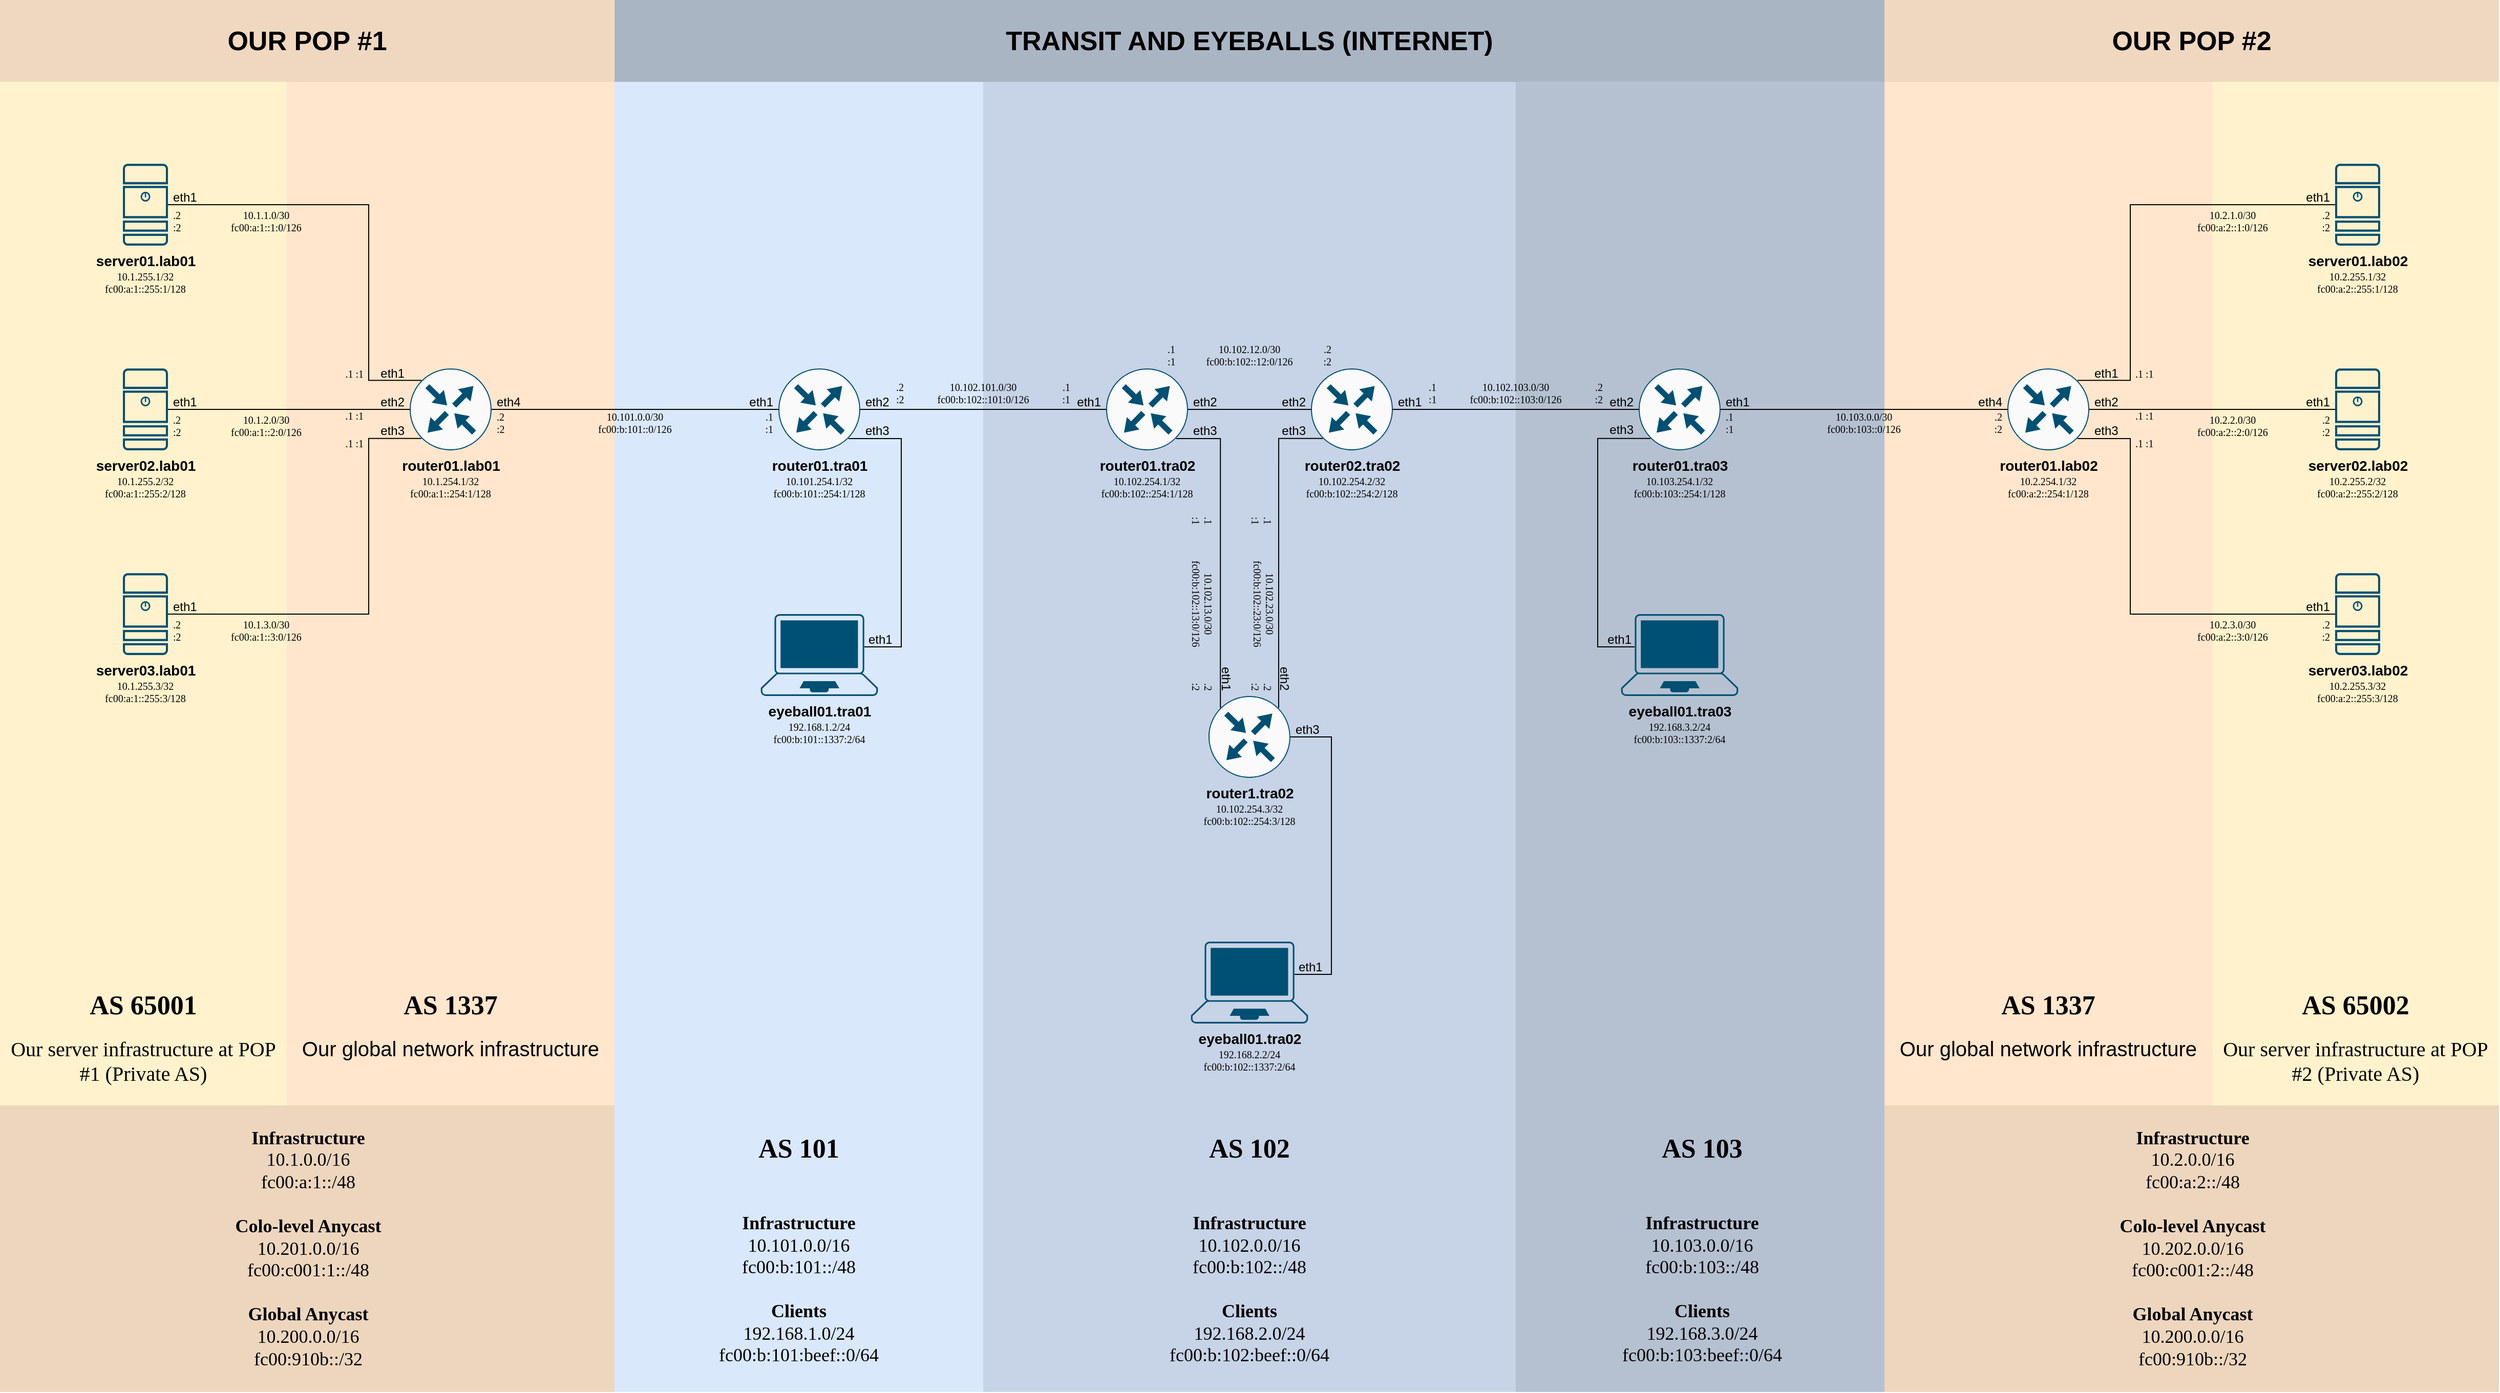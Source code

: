 <mxfile version="25.0.3">
  <diagram name="Page-1" id="hnBLyXOFqfx6lhBzSeLp">
    <mxGraphModel dx="1872" dy="1011" grid="1" gridSize="10" guides="1" tooltips="1" connect="1" arrows="1" fold="1" page="1" pageScale="1" pageWidth="2520" pageHeight="1440" math="0" shadow="0">
      <root>
        <mxCell id="0" />
        <mxCell id="1" parent="0" />
        <mxCell id="niYCIoyhiS-1OoNlzdVk-216" value="" style="rounded=0;whiteSpace=wrap;html=1;labelBackgroundColor=none;fillColor=#EDD6BE;strokeColor=none;" parent="1" vertex="1">
          <mxGeometry x="40" y="1120" width="600" height="280" as="geometry" />
        </mxCell>
        <mxCell id="niYCIoyhiS-1OoNlzdVk-204" value="" style="rounded=0;whiteSpace=wrap;html=1;labelBackgroundColor=none;fillColor=#C7D3E6;strokeColor=none;" parent="1" vertex="1">
          <mxGeometry x="1000" y="120" width="520" height="1280" as="geometry" />
        </mxCell>
        <mxCell id="niYCIoyhiS-1OoNlzdVk-203" value="" style="rounded=0;whiteSpace=wrap;html=1;labelBackgroundColor=none;fillColor=#B5C1D1;strokeColor=none;fillStyle=solid;" parent="1" vertex="1">
          <mxGeometry x="1520" y="120" width="360" height="1280" as="geometry" />
        </mxCell>
        <mxCell id="niYCIoyhiS-1OoNlzdVk-202" value="" style="rounded=0;whiteSpace=wrap;html=1;labelBackgroundColor=none;fillColor=#dae8fc;strokeColor=none;fillStyle=solid;" parent="1" vertex="1">
          <mxGeometry x="640" y="120" width="360" height="1280" as="geometry" />
        </mxCell>
        <mxCell id="niYCIoyhiS-1OoNlzdVk-201" value="" style="rounded=0;whiteSpace=wrap;html=1;labelBackgroundColor=none;fillColor=#ffe6cc;strokeColor=none;" parent="1" vertex="1">
          <mxGeometry x="320" y="120" width="320" height="1000" as="geometry" />
        </mxCell>
        <mxCell id="niYCIoyhiS-1OoNlzdVk-199" value="" style="rounded=0;whiteSpace=wrap;html=1;labelBackgroundColor=none;fillColor=#ffe6cc;strokeColor=none;" parent="1" vertex="1">
          <mxGeometry x="1880" y="120" width="320" height="1000" as="geometry" />
        </mxCell>
        <mxCell id="niYCIoyhiS-1OoNlzdVk-198" value="" style="rounded=0;whiteSpace=wrap;html=1;labelBackgroundColor=none;fillColor=#fff2cc;strokeColor=none;" parent="1" vertex="1">
          <mxGeometry x="2200" y="120" width="280" height="1000" as="geometry" />
        </mxCell>
        <mxCell id="niYCIoyhiS-1OoNlzdVk-19" value="&lt;div&gt;router01.tra02&lt;/div&gt;" style="sketch=0;points=[[0.5,0,0],[1,0.5,0],[0.5,1,0],[0,0.5,0],[0.145,0.145,0],[0.856,0.145,0],[0.855,0.856,0],[0.145,0.855,0]];verticalLabelPosition=bottom;html=1;verticalAlign=top;aspect=fixed;align=center;pointerEvents=1;shape=mxgraph.cisco19.rect;prIcon=router;fillColor=#FAFAFA;strokeColor=#005073;fontSize=14;fontStyle=1" parent="1" vertex="1">
          <mxGeometry x="1120" y="400" width="80" height="80" as="geometry" />
        </mxCell>
        <mxCell id="niYCIoyhiS-1OoNlzdVk-20" value="&lt;div&gt;router02.tra02&lt;/div&gt;" style="sketch=0;points=[[0.5,0,0],[1,0.5,0],[0.5,1,0],[0,0.5,0],[0.145,0.145,0],[0.856,0.145,0],[0.855,0.856,0],[0.145,0.855,0]];verticalLabelPosition=bottom;html=1;verticalAlign=top;aspect=fixed;align=center;pointerEvents=1;shape=mxgraph.cisco19.rect;prIcon=router;fillColor=#FAFAFA;strokeColor=#005073;fontSize=14;fontStyle=1" parent="1" vertex="1">
          <mxGeometry x="1320" y="400" width="80" height="80" as="geometry" />
        </mxCell>
        <mxCell id="niYCIoyhiS-1OoNlzdVk-21" value="&lt;div&gt;router1.tra02&lt;/div&gt;" style="sketch=0;points=[[0.5,0,0],[1,0.5,0],[0.5,1,0],[0,0.5,0],[0.145,0.145,0],[0.856,0.145,0],[0.855,0.856,0],[0.145,0.855,0]];verticalLabelPosition=bottom;html=1;verticalAlign=top;aspect=fixed;align=center;pointerEvents=1;shape=mxgraph.cisco19.rect;prIcon=router;fillColor=#FAFAFA;strokeColor=#005073;fontSize=14;fontStyle=1" parent="1" vertex="1">
          <mxGeometry x="1220" y="720" width="80" height="80" as="geometry" />
        </mxCell>
        <mxCell id="niYCIoyhiS-1OoNlzdVk-22" value="&lt;div&gt;router01.tra03&lt;/div&gt;" style="sketch=0;points=[[0.5,0,0],[1,0.5,0],[0.5,1,0],[0,0.5,0],[0.145,0.145,0],[0.856,0.145,0],[0.855,0.856,0],[0.145,0.855,0]];verticalLabelPosition=bottom;html=1;verticalAlign=top;aspect=fixed;align=center;pointerEvents=1;shape=mxgraph.cisco19.rect;prIcon=router;fillColor=#FAFAFA;strokeColor=#005073;fontSize=14;fontStyle=1" parent="1" vertex="1">
          <mxGeometry x="1640" y="400" width="80" height="80" as="geometry" />
        </mxCell>
        <mxCell id="niYCIoyhiS-1OoNlzdVk-23" value="&lt;div&gt;router01.lab02&lt;/div&gt;&lt;div&gt;&lt;br&gt;&lt;/div&gt;" style="sketch=0;points=[[0.5,0,0],[1,0.5,0],[0.5,1,0],[0,0.5,0],[0.145,0.145,0],[0.856,0.145,0],[0.855,0.856,0],[0.145,0.855,0]];verticalLabelPosition=bottom;html=1;verticalAlign=top;aspect=fixed;align=center;pointerEvents=1;shape=mxgraph.cisco19.rect;prIcon=router;fillColor=#FAFAFA;strokeColor=#005073;fontSize=14;fontStyle=1" parent="1" vertex="1">
          <mxGeometry x="2000" y="400" width="80" height="80" as="geometry" />
        </mxCell>
        <mxCell id="niYCIoyhiS-1OoNlzdVk-31" style="edgeStyle=orthogonalEdgeStyle;rounded=0;orthogonalLoop=1;jettySize=auto;html=1;exitX=0;exitY=0.5;exitDx=0;exitDy=0;exitPerimeter=0;endArrow=none;endFill=0;fontSize=14;fontStyle=1" parent="1" source="niYCIoyhiS-1OoNlzdVk-24" target="niYCIoyhiS-1OoNlzdVk-23" edge="1">
          <mxGeometry relative="1" as="geometry" />
        </mxCell>
        <mxCell id="niYCIoyhiS-1OoNlzdVk-24" value="server02.lab02" style="sketch=0;points=[[0.015,0.015,0],[0.985,0.015,0],[0.985,0.985,0],[0.015,0.985,0],[0.25,0,0],[0.5,0,0],[0.75,0,0],[1,0.25,0],[1,0.5,0],[1,0.75,0],[0.75,1,0],[0.5,1,0],[0.25,1,0],[0,0.75,0],[0,0.5,0],[0,0.25,0]];verticalLabelPosition=bottom;html=1;verticalAlign=top;aspect=fixed;align=center;pointerEvents=1;shape=mxgraph.cisco19.server;fillColor=#005073;strokeColor=none;fontSize=14;fontStyle=1" parent="1" vertex="1">
          <mxGeometry x="2320" y="400" width="44" height="80" as="geometry" />
        </mxCell>
        <mxCell id="niYCIoyhiS-1OoNlzdVk-25" value="server01.lab02" style="sketch=0;points=[[0.015,0.015,0],[0.985,0.015,0],[0.985,0.985,0],[0.015,0.985,0],[0.25,0,0],[0.5,0,0],[0.75,0,0],[1,0.25,0],[1,0.5,0],[1,0.75,0],[0.75,1,0],[0.5,1,0],[0.25,1,0],[0,0.75,0],[0,0.5,0],[0,0.25,0]];verticalLabelPosition=bottom;html=1;verticalAlign=top;aspect=fixed;align=center;pointerEvents=1;shape=mxgraph.cisco19.server;fillColor=#005073;strokeColor=none;fontSize=14;fontStyle=1" parent="1" vertex="1">
          <mxGeometry x="2320" y="200" width="44" height="80" as="geometry" />
        </mxCell>
        <mxCell id="niYCIoyhiS-1OoNlzdVk-26" value="server03.lab02" style="sketch=0;points=[[0.015,0.015,0],[0.985,0.015,0],[0.985,0.985,0],[0.015,0.985,0],[0.25,0,0],[0.5,0,0],[0.75,0,0],[1,0.25,0],[1,0.5,0],[1,0.75,0],[0.75,1,0],[0.5,1,0],[0.25,1,0],[0,0.75,0],[0,0.5,0],[0,0.25,0]];verticalLabelPosition=bottom;html=1;verticalAlign=top;aspect=fixed;align=center;pointerEvents=1;shape=mxgraph.cisco19.server;fillColor=#005073;strokeColor=none;fontSize=14;fontStyle=1" parent="1" vertex="1">
          <mxGeometry x="2320" y="600" width="44" height="80" as="geometry" />
        </mxCell>
        <mxCell id="niYCIoyhiS-1OoNlzdVk-30" style="edgeStyle=orthogonalEdgeStyle;rounded=0;orthogonalLoop=1;jettySize=auto;html=1;exitX=0;exitY=0.5;exitDx=0;exitDy=0;exitPerimeter=0;entryX=0.856;entryY=0.145;entryDx=0;entryDy=0;entryPerimeter=0;endArrow=none;endFill=0;fontSize=14;fontStyle=1" parent="1" source="niYCIoyhiS-1OoNlzdVk-25" target="niYCIoyhiS-1OoNlzdVk-23" edge="1">
          <mxGeometry relative="1" as="geometry">
            <Array as="points">
              <mxPoint x="2120" y="240" />
              <mxPoint x="2120" y="412" />
            </Array>
          </mxGeometry>
        </mxCell>
        <mxCell id="niYCIoyhiS-1OoNlzdVk-32" style="edgeStyle=orthogonalEdgeStyle;rounded=0;orthogonalLoop=1;jettySize=auto;html=1;exitX=0;exitY=0.5;exitDx=0;exitDy=0;exitPerimeter=0;entryX=0.855;entryY=0.856;entryDx=0;entryDy=0;entryPerimeter=0;endArrow=none;endFill=0;fontSize=14;fontStyle=1" parent="1" source="niYCIoyhiS-1OoNlzdVk-26" target="niYCIoyhiS-1OoNlzdVk-23" edge="1">
          <mxGeometry relative="1" as="geometry">
            <Array as="points">
              <mxPoint x="2120" y="640" />
              <mxPoint x="2120" y="468" />
            </Array>
          </mxGeometry>
        </mxCell>
        <mxCell id="niYCIoyhiS-1OoNlzdVk-33" value="eyeball01.tra02" style="points=[[0.13,0.02,0],[0.5,0,0],[0.87,0.02,0],[0.885,0.4,0],[0.985,0.985,0],[0.5,1,0],[0.015,0.985,0],[0.115,0.4,0]];verticalLabelPosition=bottom;sketch=0;html=1;verticalAlign=top;aspect=fixed;align=center;pointerEvents=1;shape=mxgraph.cisco19.laptop;fillColor=#005073;strokeColor=none;fontSize=14;fontStyle=1" parent="1" vertex="1">
          <mxGeometry x="1202.86" y="960" width="114.29" height="80" as="geometry" />
        </mxCell>
        <mxCell id="niYCIoyhiS-1OoNlzdVk-35" value="eyeball01.tra03" style="points=[[0.13,0.02,0],[0.5,0,0],[0.87,0.02,0],[0.885,0.4,0],[0.985,0.985,0],[0.5,1,0],[0.015,0.985,0],[0.115,0.4,0]];verticalLabelPosition=bottom;sketch=0;html=1;verticalAlign=top;aspect=fixed;align=center;pointerEvents=1;shape=mxgraph.cisco19.laptop;fillColor=#005073;strokeColor=none;fontSize=14;fontStyle=1" parent="1" vertex="1">
          <mxGeometry x="1622.86" y="640" width="114.29" height="80" as="geometry" />
        </mxCell>
        <mxCell id="niYCIoyhiS-1OoNlzdVk-36" style="edgeStyle=orthogonalEdgeStyle;rounded=0;orthogonalLoop=1;jettySize=auto;html=1;exitX=1;exitY=0.5;exitDx=0;exitDy=0;exitPerimeter=0;entryX=0;entryY=0.5;entryDx=0;entryDy=0;entryPerimeter=0;endArrow=none;endFill=0;fontSize=14;fontStyle=1" parent="1" source="niYCIoyhiS-1OoNlzdVk-22" target="niYCIoyhiS-1OoNlzdVk-23" edge="1">
          <mxGeometry relative="1" as="geometry" />
        </mxCell>
        <mxCell id="niYCIoyhiS-1OoNlzdVk-37" style="edgeStyle=orthogonalEdgeStyle;rounded=0;orthogonalLoop=1;jettySize=auto;html=1;exitX=1;exitY=0.5;exitDx=0;exitDy=0;exitPerimeter=0;entryX=0;entryY=0.5;entryDx=0;entryDy=0;entryPerimeter=0;endArrow=none;endFill=0;fontSize=14;fontStyle=1" parent="1" source="niYCIoyhiS-1OoNlzdVk-20" target="niYCIoyhiS-1OoNlzdVk-22" edge="1">
          <mxGeometry relative="1" as="geometry" />
        </mxCell>
        <mxCell id="niYCIoyhiS-1OoNlzdVk-38" style="edgeStyle=orthogonalEdgeStyle;rounded=0;orthogonalLoop=1;jettySize=auto;html=1;exitX=0.855;exitY=0.856;exitDx=0;exitDy=0;exitPerimeter=0;entryX=0.145;entryY=0.145;entryDx=0;entryDy=0;entryPerimeter=0;endArrow=none;endFill=0;fontSize=14;fontStyle=1" parent="1" source="niYCIoyhiS-1OoNlzdVk-19" target="niYCIoyhiS-1OoNlzdVk-21" edge="1">
          <mxGeometry relative="1" as="geometry" />
        </mxCell>
        <mxCell id="niYCIoyhiS-1OoNlzdVk-40" style="edgeStyle=orthogonalEdgeStyle;rounded=0;orthogonalLoop=1;jettySize=auto;html=1;exitX=0.145;exitY=0.855;exitDx=0;exitDy=0;exitPerimeter=0;entryX=0.856;entryY=0.145;entryDx=0;entryDy=0;entryPerimeter=0;endArrow=none;endFill=0;fontSize=14;fontStyle=1" parent="1" source="niYCIoyhiS-1OoNlzdVk-20" target="niYCIoyhiS-1OoNlzdVk-21" edge="1">
          <mxGeometry relative="1" as="geometry" />
        </mxCell>
        <mxCell id="niYCIoyhiS-1OoNlzdVk-41" style="edgeStyle=orthogonalEdgeStyle;rounded=0;orthogonalLoop=1;jettySize=auto;html=1;exitX=1;exitY=0.5;exitDx=0;exitDy=0;exitPerimeter=0;entryX=0;entryY=0.5;entryDx=0;entryDy=0;entryPerimeter=0;endArrow=none;endFill=0;fontSize=14;fontStyle=1" parent="1" source="niYCIoyhiS-1OoNlzdVk-19" target="niYCIoyhiS-1OoNlzdVk-20" edge="1">
          <mxGeometry relative="1" as="geometry" />
        </mxCell>
        <mxCell id="niYCIoyhiS-1OoNlzdVk-42" style="edgeStyle=orthogonalEdgeStyle;rounded=0;orthogonalLoop=1;jettySize=auto;html=1;exitX=1;exitY=0.5;exitDx=0;exitDy=0;exitPerimeter=0;entryX=0;entryY=0.5;entryDx=0;entryDy=0;entryPerimeter=0;endArrow=none;endFill=0;fontSize=14;fontStyle=1" parent="1" source="niYCIoyhiS-1OoNlzdVk-18" target="niYCIoyhiS-1OoNlzdVk-19" edge="1">
          <mxGeometry relative="1" as="geometry" />
        </mxCell>
        <mxCell id="niYCIoyhiS-1OoNlzdVk-47" value="eth1" style="text;html=1;align=right;verticalAlign=bottom;whiteSpace=wrap;rounded=0;spacing=0;spacingLeft=5;spacingRight=5;" parent="1" vertex="1">
          <mxGeometry x="2220" y="220" width="100" height="20" as="geometry" />
        </mxCell>
        <mxCell id="niYCIoyhiS-1OoNlzdVk-48" value="eth1" style="text;html=1;align=right;verticalAlign=bottom;whiteSpace=wrap;rounded=0;spacing=0;spacingLeft=5;spacingRight=5;" parent="1" vertex="1">
          <mxGeometry x="2220" y="420" width="100" height="20" as="geometry" />
        </mxCell>
        <mxCell id="niYCIoyhiS-1OoNlzdVk-49" value="eth1" style="text;html=1;align=right;verticalAlign=bottom;whiteSpace=wrap;rounded=0;spacing=0;spacingLeft=5;spacingRight=5;" parent="1" vertex="1">
          <mxGeometry x="2220" y="620" width="100" height="20" as="geometry" />
        </mxCell>
        <mxCell id="niYCIoyhiS-1OoNlzdVk-50" value="eth1" style="text;html=1;align=left;verticalAlign=bottom;whiteSpace=wrap;rounded=0;spacing=0;spacingLeft=5;spacingRight=5;" parent="1" vertex="1">
          <mxGeometry x="2080" y="392" width="40" height="20" as="geometry" />
        </mxCell>
        <mxCell id="niYCIoyhiS-1OoNlzdVk-51" value="eth2" style="text;html=1;align=left;verticalAlign=bottom;whiteSpace=wrap;rounded=0;spacing=0;spacingLeft=5;spacingRight=5;" parent="1" vertex="1">
          <mxGeometry x="2080" y="420" width="40" height="20" as="geometry" />
        </mxCell>
        <mxCell id="niYCIoyhiS-1OoNlzdVk-52" value="eth3" style="text;html=1;align=left;verticalAlign=bottom;whiteSpace=wrap;rounded=0;spacing=0;spacingLeft=5;spacingRight=5;" parent="1" vertex="1">
          <mxGeometry x="2080" y="448" width="40" height="20" as="geometry" />
        </mxCell>
        <mxCell id="niYCIoyhiS-1OoNlzdVk-57" value="eth4" style="text;html=1;align=right;verticalAlign=bottom;whiteSpace=wrap;rounded=0;spacing=0;spacingLeft=5;spacingRight=5;" parent="1" vertex="1">
          <mxGeometry x="1960" y="420" width="40" height="20" as="geometry" />
        </mxCell>
        <mxCell id="niYCIoyhiS-1OoNlzdVk-59" value="eth2" style="text;html=1;align=right;verticalAlign=bottom;whiteSpace=wrap;rounded=0;spacing=0;spacingLeft=5;spacingRight=5;" parent="1" vertex="1">
          <mxGeometry x="1600" y="420" width="40" height="20" as="geometry" />
        </mxCell>
        <mxCell id="niYCIoyhiS-1OoNlzdVk-60" value="eth1" style="text;html=1;align=left;verticalAlign=bottom;whiteSpace=wrap;rounded=0;spacing=0;spacingLeft=5;spacingRight=5;" parent="1" vertex="1">
          <mxGeometry x="1720" y="420" width="40" height="20" as="geometry" />
        </mxCell>
        <mxCell id="niYCIoyhiS-1OoNlzdVk-61" value="eth1" style="text;html=1;align=left;verticalAlign=bottom;whiteSpace=wrap;rounded=0;spacing=0;spacingLeft=5;spacingRight=5;" parent="1" vertex="1">
          <mxGeometry x="1400" y="420" width="40" height="20" as="geometry" />
        </mxCell>
        <mxCell id="niYCIoyhiS-1OoNlzdVk-62" value="eth2" style="text;html=1;align=left;verticalAlign=bottom;whiteSpace=wrap;rounded=0;spacing=0;spacingLeft=5;spacingRight=5;" parent="1" vertex="1">
          <mxGeometry x="1200" y="420" width="40" height="20" as="geometry" />
        </mxCell>
        <mxCell id="niYCIoyhiS-1OoNlzdVk-63" value="eth2" style="text;html=1;align=right;verticalAlign=bottom;whiteSpace=wrap;rounded=0;spacing=0;spacingLeft=5;spacingRight=5;" parent="1" vertex="1">
          <mxGeometry x="1280" y="420" width="40" height="20" as="geometry" />
        </mxCell>
        <mxCell id="niYCIoyhiS-1OoNlzdVk-64" value="eth1" style="text;html=1;align=right;verticalAlign=bottom;whiteSpace=wrap;rounded=0;spacing=0;spacingLeft=5;spacingRight=5;" parent="1" vertex="1">
          <mxGeometry x="1080" y="420" width="40" height="20" as="geometry" />
        </mxCell>
        <mxCell id="niYCIoyhiS-1OoNlzdVk-65" value="eth3" style="text;html=1;align=left;verticalAlign=bottom;whiteSpace=wrap;rounded=0;spacing=0;spacingLeft=5;spacingRight=5;" parent="1" vertex="1">
          <mxGeometry x="1200" y="448" width="40" height="20" as="geometry" />
        </mxCell>
        <mxCell id="niYCIoyhiS-1OoNlzdVk-66" value="eth3" style="text;html=1;align=right;verticalAlign=bottom;whiteSpace=wrap;rounded=0;spacing=0;spacingLeft=5;spacingRight=5;" parent="1" vertex="1">
          <mxGeometry x="1280" y="448" width="40" height="20" as="geometry" />
        </mxCell>
        <mxCell id="niYCIoyhiS-1OoNlzdVk-67" value="eth1" style="text;html=1;align=right;verticalAlign=bottom;whiteSpace=wrap;rounded=0;spacing=0;spacingLeft=5;spacingRight=5;rotation=90;" parent="1" vertex="1">
          <mxGeometry x="1220" y="690" width="40" height="20" as="geometry" />
        </mxCell>
        <mxCell id="niYCIoyhiS-1OoNlzdVk-68" value="eth2" style="text;html=1;align=right;verticalAlign=bottom;whiteSpace=wrap;rounded=0;spacing=0;spacingLeft=5;spacingRight=5;rotation=90;" parent="1" vertex="1">
          <mxGeometry x="1277.14" y="690" width="40" height="20" as="geometry" />
        </mxCell>
        <mxCell id="niYCIoyhiS-1OoNlzdVk-73" style="edgeStyle=orthogonalEdgeStyle;rounded=0;orthogonalLoop=1;jettySize=auto;html=1;exitX=1;exitY=0.5;exitDx=0;exitDy=0;exitPerimeter=0;entryX=0.885;entryY=0.4;entryDx=0;entryDy=0;entryPerimeter=0;endArrow=none;endFill=0;" parent="1" source="niYCIoyhiS-1OoNlzdVk-21" target="niYCIoyhiS-1OoNlzdVk-33" edge="1">
          <mxGeometry relative="1" as="geometry">
            <Array as="points">
              <mxPoint x="1340" y="760" />
              <mxPoint x="1340" y="992" />
            </Array>
          </mxGeometry>
        </mxCell>
        <mxCell id="niYCIoyhiS-1OoNlzdVk-75" value="eth1" style="text;html=1;align=left;verticalAlign=bottom;whiteSpace=wrap;rounded=0;spacing=0;spacingLeft=5;spacingRight=5;" parent="1" vertex="1">
          <mxGeometry x="1303" y="972" width="40" height="20" as="geometry" />
        </mxCell>
        <mxCell id="niYCIoyhiS-1OoNlzdVk-79" value="eth3" style="text;html=1;align=left;verticalAlign=bottom;whiteSpace=wrap;rounded=0;spacing=0;spacingLeft=5;spacingRight=5;" parent="1" vertex="1">
          <mxGeometry x="1300" y="740" width="40" height="20" as="geometry" />
        </mxCell>
        <mxCell id="niYCIoyhiS-1OoNlzdVk-89" value="&lt;div&gt;10.2.3.0/30&lt;/div&gt;&lt;div&gt;fc00:a:2::3:0/126&lt;br&gt;&lt;/div&gt;" style="text;html=1;align=center;verticalAlign=top;whiteSpace=wrap;rounded=0;fontSize=10;fontFamily=Verdana;spacing=0;" parent="1" vertex="1">
          <mxGeometry x="2180" y="640" width="80" height="40" as="geometry" />
        </mxCell>
        <mxCell id="niYCIoyhiS-1OoNlzdVk-90" value="&lt;div&gt;.2&lt;/div&gt;&lt;div&gt;:2&lt;br&gt;&lt;/div&gt;" style="text;html=1;align=right;verticalAlign=top;whiteSpace=wrap;rounded=0;fontSize=10;spacingLeft=5;spacingRight=5;fontFamily=Verdana;spacing=0;" parent="1" vertex="1">
          <mxGeometry x="2284" y="640" width="36" height="40" as="geometry" />
        </mxCell>
        <mxCell id="niYCIoyhiS-1OoNlzdVk-91" value="&lt;div&gt;10.2.2.0/30&lt;/div&gt;&lt;div&gt;fc00:a:2::2:0/126&lt;br&gt;&lt;/div&gt;" style="text;html=1;align=center;verticalAlign=top;whiteSpace=wrap;rounded=0;fontSize=10;fontFamily=Verdana;spacing=0;" parent="1" vertex="1">
          <mxGeometry x="2180" y="440" width="80" height="40" as="geometry" />
        </mxCell>
        <mxCell id="niYCIoyhiS-1OoNlzdVk-92" value="&lt;div&gt;.2&lt;/div&gt;&lt;div&gt;:2&lt;br&gt;&lt;/div&gt;" style="text;html=1;align=right;verticalAlign=top;whiteSpace=wrap;rounded=0;fontSize=10;spacingLeft=5;spacingRight=5;fontFamily=Verdana;spacing=0;" parent="1" vertex="1">
          <mxGeometry x="2284" y="440" width="36" height="40" as="geometry" />
        </mxCell>
        <mxCell id="niYCIoyhiS-1OoNlzdVk-93" value="&lt;div&gt;10.2.1.0/30&lt;/div&gt;&lt;div&gt;fc00:a:2::1:0/126&lt;br&gt;&lt;/div&gt;" style="text;html=1;align=center;verticalAlign=top;whiteSpace=wrap;rounded=0;fontSize=10;fontFamily=Verdana;spacing=0;" parent="1" vertex="1">
          <mxGeometry x="2180" y="240" width="80" height="40" as="geometry" />
        </mxCell>
        <mxCell id="niYCIoyhiS-1OoNlzdVk-94" value="&lt;div&gt;.2&lt;/div&gt;&lt;div&gt;:2&lt;br&gt;&lt;/div&gt;" style="text;html=1;align=right;verticalAlign=top;whiteSpace=wrap;rounded=0;fontSize=10;spacingLeft=5;spacingRight=5;fontFamily=Verdana;spacing=0;" parent="1" vertex="1">
          <mxGeometry x="2284" y="240" width="36" height="40" as="geometry" />
        </mxCell>
        <mxCell id="niYCIoyhiS-1OoNlzdVk-95" value="&lt;div&gt;.1 :1&lt;br&gt;&lt;/div&gt;" style="text;html=1;align=left;verticalAlign=bottom;whiteSpace=wrap;rounded=0;fontSize=10;spacingLeft=5;spacingRight=5;fontFamily=Verdana;spacing=0;" parent="1" vertex="1">
          <mxGeometry x="2120" y="392" width="36" height="20" as="geometry" />
        </mxCell>
        <mxCell id="niYCIoyhiS-1OoNlzdVk-97" value="&lt;div&gt;.1 :1&lt;br&gt;&lt;/div&gt;" style="text;html=1;align=left;verticalAlign=top;whiteSpace=wrap;rounded=0;fontSize=10;spacingLeft=5;spacingRight=5;fontFamily=Verdana;spacing=0;" parent="1" vertex="1">
          <mxGeometry x="2120" y="436" width="36" height="20" as="geometry" />
        </mxCell>
        <mxCell id="niYCIoyhiS-1OoNlzdVk-98" value="&lt;div&gt;.1 :1&lt;br&gt;&lt;/div&gt;" style="text;html=1;align=left;verticalAlign=bottom;whiteSpace=wrap;rounded=0;fontSize=10;spacingLeft=5;spacingRight=5;fontFamily=Verdana;spacing=0;" parent="1" vertex="1">
          <mxGeometry x="2120" y="460" width="36" height="20" as="geometry" />
        </mxCell>
        <mxCell id="niYCIoyhiS-1OoNlzdVk-102" value="&lt;div&gt;10.2.255.1/32&lt;/div&gt;&lt;div&gt;fc00:a:2::255:1/128&lt;br&gt;&lt;/div&gt;" style="text;html=1;align=center;verticalAlign=top;whiteSpace=wrap;rounded=0;fontSize=10;fontFamily=Verdana;spacing=0;" parent="1" vertex="1">
          <mxGeometry x="2302" y="300" width="80" height="40" as="geometry" />
        </mxCell>
        <mxCell id="niYCIoyhiS-1OoNlzdVk-103" value="&lt;div&gt;10.2.255.2/32&lt;/div&gt;&lt;div&gt;fc00:a:2::255:2/128&lt;br&gt;&lt;/div&gt;" style="text;html=1;align=center;verticalAlign=top;whiteSpace=wrap;rounded=0;fontSize=10;fontFamily=Verdana;spacing=0;" parent="1" vertex="1">
          <mxGeometry x="2302" y="500" width="80" height="40" as="geometry" />
        </mxCell>
        <mxCell id="niYCIoyhiS-1OoNlzdVk-104" value="&lt;div&gt;10.2.255.3/32&lt;/div&gt;&lt;div&gt;fc00:a:2::255:3/128&lt;br&gt;&lt;/div&gt;" style="text;html=1;align=center;verticalAlign=top;whiteSpace=wrap;rounded=0;fontSize=10;fontFamily=Verdana;spacing=0;" parent="1" vertex="1">
          <mxGeometry x="2302" y="700" width="80" height="40" as="geometry" />
        </mxCell>
        <mxCell id="niYCIoyhiS-1OoNlzdVk-109" value="&lt;div&gt;10.2.254.1/32&lt;/div&gt;&lt;div&gt;fc00:a:2::254:1/128&lt;br&gt;&lt;/div&gt;" style="text;html=1;align=center;verticalAlign=top;whiteSpace=wrap;rounded=0;fontSize=10;fontFamily=Verdana;spacing=0;" parent="1" vertex="1">
          <mxGeometry x="2000" y="500" width="80" height="40" as="geometry" />
        </mxCell>
        <mxCell id="niYCIoyhiS-1OoNlzdVk-110" value="&lt;div&gt;10.103.254.1/32&lt;/div&gt;&lt;div&gt;fc00:b:103::254:1/128&lt;br&gt;&lt;/div&gt;" style="text;html=1;align=center;verticalAlign=top;whiteSpace=wrap;rounded=0;fontSize=10;fontFamily=Verdana;spacing=0;" parent="1" vertex="1">
          <mxGeometry x="1640" y="500" width="80" height="40" as="geometry" />
        </mxCell>
        <mxCell id="niYCIoyhiS-1OoNlzdVk-112" value="&lt;div&gt;10.102.254.1/32&lt;/div&gt;&lt;div&gt;fc00:b:102::254:1/128&lt;br&gt;&lt;/div&gt;" style="text;html=1;align=center;verticalAlign=top;whiteSpace=wrap;rounded=0;fontSize=10;fontFamily=Verdana;spacing=0;" parent="1" vertex="1">
          <mxGeometry x="1120" y="500" width="80" height="40" as="geometry" />
        </mxCell>
        <mxCell id="niYCIoyhiS-1OoNlzdVk-113" value="&lt;div&gt;10.102.254.2/32&lt;/div&gt;&lt;div&gt;fc00:b:102::254:2/128&lt;br&gt;&lt;/div&gt;" style="text;html=1;align=center;verticalAlign=top;whiteSpace=wrap;rounded=0;fontSize=10;fontFamily=Verdana;spacing=0;" parent="1" vertex="1">
          <mxGeometry x="1320" y="500" width="80" height="40" as="geometry" />
        </mxCell>
        <mxCell id="niYCIoyhiS-1OoNlzdVk-114" value="&lt;div&gt;10.102.254.3/32&lt;/div&gt;&lt;div&gt;fc00:b:102::254:3/128&lt;br&gt;&lt;/div&gt;" style="text;html=1;align=center;verticalAlign=top;whiteSpace=wrap;rounded=0;fontSize=10;fontFamily=Verdana;spacing=0;" parent="1" vertex="1">
          <mxGeometry x="1220" y="820" width="80" height="40" as="geometry" />
        </mxCell>
        <mxCell id="niYCIoyhiS-1OoNlzdVk-172" value="&lt;div&gt;10.103.0.0/30&lt;/div&gt;&lt;div&gt;fc00:b:103::0/126&lt;br&gt;&lt;/div&gt;" style="text;html=1;align=center;verticalAlign=top;whiteSpace=wrap;rounded=0;fontSize=10;fontFamily=Verdana;spacing=0;" parent="1" vertex="1">
          <mxGeometry x="1820" y="437" width="80" height="40" as="geometry" />
        </mxCell>
        <mxCell id="niYCIoyhiS-1OoNlzdVk-173" value="&lt;div&gt;.1&lt;/div&gt;&lt;div&gt;:1&lt;br&gt;&lt;/div&gt;" style="text;html=1;align=left;verticalAlign=top;whiteSpace=wrap;rounded=0;fontSize=10;spacingLeft=5;spacingRight=5;fontFamily=Verdana;spacing=0;" parent="1" vertex="1">
          <mxGeometry x="1720" y="437" width="36" height="40" as="geometry" />
        </mxCell>
        <mxCell id="niYCIoyhiS-1OoNlzdVk-174" value="&lt;div&gt;.2&lt;/div&gt;&lt;div&gt;:2&lt;br&gt;&lt;/div&gt;" style="text;html=1;align=right;verticalAlign=top;whiteSpace=wrap;rounded=0;fontSize=10;spacingLeft=5;spacingRight=5;fontFamily=Verdana;spacing=0;" parent="1" vertex="1">
          <mxGeometry x="1964" y="437" width="36" height="40" as="geometry" />
        </mxCell>
        <mxCell id="niYCIoyhiS-1OoNlzdVk-175" style="edgeStyle=orthogonalEdgeStyle;rounded=0;orthogonalLoop=1;jettySize=auto;html=1;exitX=0.145;exitY=0.855;exitDx=0;exitDy=0;exitPerimeter=0;entryX=0.115;entryY=0.4;entryDx=0;entryDy=0;entryPerimeter=0;endArrow=none;endFill=0;" parent="1" source="niYCIoyhiS-1OoNlzdVk-22" target="niYCIoyhiS-1OoNlzdVk-35" edge="1">
          <mxGeometry relative="1" as="geometry">
            <Array as="points">
              <mxPoint x="1600" y="468" />
              <mxPoint x="1600" y="672" />
            </Array>
          </mxGeometry>
        </mxCell>
        <mxCell id="niYCIoyhiS-1OoNlzdVk-176" value="eth3" style="text;html=1;align=right;verticalAlign=bottom;whiteSpace=wrap;rounded=0;spacing=0;spacingLeft=5;spacingRight=5;" parent="1" vertex="1">
          <mxGeometry x="1600" y="447" width="40" height="20" as="geometry" />
        </mxCell>
        <mxCell id="niYCIoyhiS-1OoNlzdVk-177" value="eth1" style="text;html=1;align=right;verticalAlign=bottom;whiteSpace=wrap;rounded=0;spacing=0;spacingLeft=5;spacingRight=5;" parent="1" vertex="1">
          <mxGeometry x="1598" y="652" width="40" height="20" as="geometry" />
        </mxCell>
        <mxCell id="niYCIoyhiS-1OoNlzdVk-179" value="&lt;div&gt;192.168.2.2/24&lt;/div&gt;&lt;div&gt;fc00:b:102::1337:2/64&lt;br&gt;&lt;/div&gt;" style="text;html=1;align=center;verticalAlign=top;whiteSpace=wrap;rounded=0;fontSize=10;fontFamily=Verdana;spacing=0;" parent="1" vertex="1">
          <mxGeometry x="1220" y="1060" width="80" height="40" as="geometry" />
        </mxCell>
        <mxCell id="niYCIoyhiS-1OoNlzdVk-180" value="&lt;div&gt;192.168.3.2/24&lt;/div&gt;&lt;div&gt;fc00:b:103::1337:2/64&lt;br&gt;&lt;/div&gt;" style="text;html=1;align=center;verticalAlign=top;whiteSpace=wrap;rounded=0;fontSize=10;fontFamily=Verdana;spacing=0;" parent="1" vertex="1">
          <mxGeometry x="1640" y="740" width="80" height="40" as="geometry" />
        </mxCell>
        <mxCell id="niYCIoyhiS-1OoNlzdVk-181" value="&lt;div&gt;10.102.103.0/30&lt;/div&gt;&lt;div&gt;fc00:b:102::103:0/126&lt;br&gt;&lt;/div&gt;" style="text;html=1;align=center;verticalAlign=bottom;whiteSpace=wrap;rounded=0;fontSize=10;fontFamily=Verdana;spacing=0;spacingBottom=3;" parent="1" vertex="1">
          <mxGeometry x="1480" y="400" width="80" height="40" as="geometry" />
        </mxCell>
        <mxCell id="niYCIoyhiS-1OoNlzdVk-183" value="&lt;div&gt;10.102.12.0/30&lt;/div&gt;&lt;div&gt;fc00:b:102::12:0/126&lt;br&gt;&lt;/div&gt;" style="text;html=1;align=center;verticalAlign=bottom;whiteSpace=wrap;rounded=0;fontSize=10;fontFamily=Verdana;spacing=0;" parent="1" vertex="1">
          <mxGeometry x="1220" y="360" width="80" height="40" as="geometry" />
        </mxCell>
        <mxCell id="niYCIoyhiS-1OoNlzdVk-184" value="&lt;div&gt;10.102.23.0/30&lt;/div&gt;&lt;div&gt;fc00:b:102::23:0/126&lt;br&gt;&lt;/div&gt;" style="text;html=1;align=center;verticalAlign=top;whiteSpace=wrap;rounded=0;fontSize=10;fontFamily=Verdana;spacing=0;rotation=90;" parent="1" vertex="1">
          <mxGeometry x="1230" y="610" width="80" height="40" as="geometry" />
        </mxCell>
        <mxCell id="niYCIoyhiS-1OoNlzdVk-185" value="&lt;div&gt;10.102.13.0/30&lt;/div&gt;&lt;div&gt;fc00:b:102::13:0/126&lt;br&gt;&lt;/div&gt;" style="text;html=1;align=center;verticalAlign=top;whiteSpace=wrap;rounded=0;fontSize=10;fontFamily=Verdana;spacing=0;rotation=90;" parent="1" vertex="1">
          <mxGeometry x="1170" y="610" width="80" height="40" as="geometry" />
        </mxCell>
        <mxCell id="niYCIoyhiS-1OoNlzdVk-186" value=".1&lt;br&gt;:1" style="text;html=1;align=left;verticalAlign=bottom;whiteSpace=wrap;rounded=0;fontSize=10;fontFamily=Verdana;spacing=0;spacingLeft=5;spacingRight=5;spacingBottom=3;" parent="1" vertex="1">
          <mxGeometry x="1430" y="400" width="40" height="40" as="geometry" />
        </mxCell>
        <mxCell id="niYCIoyhiS-1OoNlzdVk-187" value=".2&lt;br&gt;:2" style="text;html=1;align=right;verticalAlign=bottom;whiteSpace=wrap;rounded=0;fontSize=10;fontFamily=Verdana;spacing=0;spacingLeft=5;spacingRight=5;spacingBottom=3;" parent="1" vertex="1">
          <mxGeometry x="1570" y="400" width="40" height="40" as="geometry" />
        </mxCell>
        <mxCell id="niYCIoyhiS-1OoNlzdVk-188" value="&lt;div&gt;10.102.101.0/30&lt;/div&gt;&lt;div&gt;fc00:b:102::101:0/126&lt;br&gt;&lt;/div&gt;" style="text;html=1;align=center;verticalAlign=bottom;whiteSpace=wrap;rounded=0;fontSize=10;fontFamily=Verdana;spacing=0;spacingBottom=3;" parent="1" vertex="1">
          <mxGeometry x="960" y="400" width="80" height="40" as="geometry" />
        </mxCell>
        <mxCell id="niYCIoyhiS-1OoNlzdVk-190" value=".1&lt;br&gt;:1" style="text;html=1;align=right;verticalAlign=bottom;whiteSpace=wrap;rounded=0;fontSize=10;fontFamily=Verdana;spacing=0;spacingLeft=5;spacingRight=5;spacingBottom=3;" parent="1" vertex="1">
          <mxGeometry x="1050" y="400" width="40" height="40" as="geometry" />
        </mxCell>
        <mxCell id="niYCIoyhiS-1OoNlzdVk-191" value="&lt;div&gt;.1&lt;/div&gt;&lt;div&gt;:1&lt;br&gt;&lt;/div&gt;" style="text;html=1;align=left;verticalAlign=bottom;whiteSpace=wrap;rounded=0;fontSize=10;fontFamily=Verdana;spacing=0;" parent="1" vertex="1">
          <mxGeometry x="1180" y="360" width="40" height="40" as="geometry" />
        </mxCell>
        <mxCell id="niYCIoyhiS-1OoNlzdVk-193" value="&lt;div&gt;.2&lt;/div&gt;&lt;div&gt;:2&lt;br&gt;&lt;/div&gt;" style="text;html=1;align=right;verticalAlign=bottom;whiteSpace=wrap;rounded=0;fontSize=10;fontFamily=Verdana;spacing=0;" parent="1" vertex="1">
          <mxGeometry x="1300" y="360" width="40" height="40" as="geometry" />
        </mxCell>
        <mxCell id="niYCIoyhiS-1OoNlzdVk-194" value="&lt;div&gt;.1&lt;/div&gt;&lt;div&gt;:1&lt;br&gt;&lt;/div&gt;" style="text;html=1;align=left;verticalAlign=top;whiteSpace=wrap;rounded=0;fontSize=10;fontFamily=Verdana;spacing=0;rotation=90;spacingLeft=5;spacingRight=5;" parent="1" vertex="1">
          <mxGeometry x="1190" y="540" width="40" height="40" as="geometry" />
        </mxCell>
        <mxCell id="niYCIoyhiS-1OoNlzdVk-195" value="&lt;div&gt;.2&lt;/div&gt;&lt;div&gt;:2&lt;br&gt;&lt;/div&gt;" style="text;html=1;align=right;verticalAlign=top;whiteSpace=wrap;rounded=0;fontSize=10;fontFamily=Verdana;spacing=0;rotation=90;spacingLeft=5;spacingRight=5;" parent="1" vertex="1">
          <mxGeometry x="1190" y="680" width="40" height="40" as="geometry" />
        </mxCell>
        <mxCell id="niYCIoyhiS-1OoNlzdVk-200" value="" style="rounded=0;whiteSpace=wrap;html=1;labelBackgroundColor=none;fillColor=#fff2cc;strokeColor=none;" parent="1" vertex="1">
          <mxGeometry x="40" y="120" width="280" height="1000" as="geometry" />
        </mxCell>
        <mxCell id="niYCIoyhiS-1OoNlzdVk-196" value="&lt;div&gt;.1&lt;/div&gt;&lt;div&gt;:1&lt;br&gt;&lt;/div&gt;" style="text;html=1;align=left;verticalAlign=top;whiteSpace=wrap;rounded=0;fontSize=10;fontFamily=Verdana;spacing=0;rotation=90;spacingLeft=5;spacingRight=5;" parent="1" vertex="1">
          <mxGeometry x="1248" y="540" width="40" height="40" as="geometry" />
        </mxCell>
        <mxCell id="niYCIoyhiS-1OoNlzdVk-197" value="&lt;div&gt;.2&lt;/div&gt;&lt;div&gt;:2&lt;br&gt;&lt;/div&gt;" style="text;html=1;align=right;verticalAlign=top;whiteSpace=wrap;rounded=0;fontSize=10;fontFamily=Verdana;spacing=0;rotation=90;spacingLeft=5;spacingRight=5;" parent="1" vertex="1">
          <mxGeometry x="1248" y="680" width="40" height="40" as="geometry" />
        </mxCell>
        <mxCell id="niYCIoyhiS-1OoNlzdVk-1" value="&lt;div&gt;router01.lab01&lt;/div&gt;&lt;div&gt;&lt;br&gt;&lt;/div&gt;" style="sketch=0;points=[[0.5,0,0],[1,0.5,0],[0.5,1,0],[0,0.5,0],[0.145,0.145,0],[0.856,0.145,0],[0.855,0.856,0],[0.145,0.855,0]];verticalLabelPosition=bottom;html=1;verticalAlign=top;aspect=fixed;align=center;pointerEvents=1;shape=mxgraph.cisco19.rect;prIcon=router;fillColor=#FAFAFA;strokeColor=#005073;fontSize=14;fontStyle=1" parent="1" vertex="1">
          <mxGeometry x="440" y="400" width="80" height="80" as="geometry" />
        </mxCell>
        <mxCell id="niYCIoyhiS-1OoNlzdVk-5" value="server02.lab01" style="sketch=0;points=[[0.015,0.015,0],[0.985,0.015,0],[0.985,0.985,0],[0.015,0.985,0],[0.25,0,0],[0.5,0,0],[0.75,0,0],[1,0.25,0],[1,0.5,0],[1,0.75,0],[0.75,1,0],[0.5,1,0],[0.25,1,0],[0,0.75,0],[0,0.5,0],[0,0.25,0]];verticalLabelPosition=bottom;html=1;verticalAlign=top;aspect=fixed;align=center;pointerEvents=1;shape=mxgraph.cisco19.server;fillColor=#005073;strokeColor=none;fontSize=14;fontStyle=1" parent="1" vertex="1">
          <mxGeometry x="160" y="400" width="44" height="80" as="geometry" />
        </mxCell>
        <mxCell id="niYCIoyhiS-1OoNlzdVk-7" value="eyeball01.tra01" style="points=[[0.13,0.02,0],[0.5,0,0],[0.87,0.02,0],[0.885,0.4,0],[0.985,0.985,0],[0.5,1,0],[0.015,0.985,0],[0.115,0.4,0]];verticalLabelPosition=bottom;sketch=0;html=1;verticalAlign=top;aspect=fixed;align=center;pointerEvents=1;shape=mxgraph.cisco19.laptop;fillColor=#005073;strokeColor=none;fontSize=14;fontStyle=1" parent="1" vertex="1">
          <mxGeometry x="782.86" y="640" width="114.29" height="80" as="geometry" />
        </mxCell>
        <mxCell id="niYCIoyhiS-1OoNlzdVk-10" value="server01.lab01" style="sketch=0;points=[[0.015,0.015,0],[0.985,0.015,0],[0.985,0.985,0],[0.015,0.985,0],[0.25,0,0],[0.5,0,0],[0.75,0,0],[1,0.25,0],[1,0.5,0],[1,0.75,0],[0.75,1,0],[0.5,1,0],[0.25,1,0],[0,0.75,0],[0,0.5,0],[0,0.25,0]];verticalLabelPosition=bottom;html=1;verticalAlign=top;aspect=fixed;align=center;pointerEvents=1;shape=mxgraph.cisco19.server;fillColor=#005073;strokeColor=none;fontSize=14;fontStyle=1" parent="1" vertex="1">
          <mxGeometry x="160" y="200" width="44" height="80" as="geometry" />
        </mxCell>
        <mxCell id="niYCIoyhiS-1OoNlzdVk-11" value="server03.lab01" style="sketch=0;points=[[0.015,0.015,0],[0.985,0.015,0],[0.985,0.985,0],[0.015,0.985,0],[0.25,0,0],[0.5,0,0],[0.75,0,0],[1,0.25,0],[1,0.5,0],[1,0.75,0],[0.75,1,0],[0.5,1,0],[0.25,1,0],[0,0.75,0],[0,0.5,0],[0,0.25,0]];verticalLabelPosition=bottom;html=1;verticalAlign=top;aspect=fixed;align=center;pointerEvents=1;shape=mxgraph.cisco19.server;fillColor=#005073;strokeColor=none;fontSize=14;fontStyle=1" parent="1" vertex="1">
          <mxGeometry x="160" y="600" width="44" height="80" as="geometry" />
        </mxCell>
        <mxCell id="niYCIoyhiS-1OoNlzdVk-15" style="edgeStyle=orthogonalEdgeStyle;rounded=0;orthogonalLoop=1;jettySize=auto;html=1;exitX=1;exitY=0.5;exitDx=0;exitDy=0;exitPerimeter=0;entryX=0.145;entryY=0.145;entryDx=0;entryDy=0;entryPerimeter=0;endArrow=none;endFill=0;fontSize=14;fontStyle=1" parent="1" source="niYCIoyhiS-1OoNlzdVk-10" target="niYCIoyhiS-1OoNlzdVk-1" edge="1">
          <mxGeometry relative="1" as="geometry">
            <Array as="points">
              <mxPoint x="400" y="240" />
              <mxPoint x="400" y="412" />
            </Array>
          </mxGeometry>
        </mxCell>
        <mxCell id="niYCIoyhiS-1OoNlzdVk-16" style="edgeStyle=orthogonalEdgeStyle;rounded=0;orthogonalLoop=1;jettySize=auto;html=1;exitX=1;exitY=0.5;exitDx=0;exitDy=0;exitPerimeter=0;entryX=0.145;entryY=0.855;entryDx=0;entryDy=0;entryPerimeter=0;endArrow=none;endFill=0;fontSize=14;fontStyle=1" parent="1" source="niYCIoyhiS-1OoNlzdVk-11" target="niYCIoyhiS-1OoNlzdVk-1" edge="1">
          <mxGeometry relative="1" as="geometry">
            <Array as="points">
              <mxPoint x="400" y="640" />
              <mxPoint x="400" y="468" />
            </Array>
          </mxGeometry>
        </mxCell>
        <mxCell id="niYCIoyhiS-1OoNlzdVk-17" style="edgeStyle=orthogonalEdgeStyle;rounded=0;orthogonalLoop=1;jettySize=auto;html=1;exitX=1;exitY=0.5;exitDx=0;exitDy=0;exitPerimeter=0;entryX=0;entryY=0.5;entryDx=0;entryDy=0;entryPerimeter=0;endArrow=none;endFill=0;fontSize=14;fontStyle=1" parent="1" source="niYCIoyhiS-1OoNlzdVk-5" target="niYCIoyhiS-1OoNlzdVk-1" edge="1">
          <mxGeometry relative="1" as="geometry" />
        </mxCell>
        <mxCell id="niYCIoyhiS-1OoNlzdVk-18" value="&lt;div&gt;router01.tra01&lt;/div&gt;" style="sketch=0;points=[[0.5,0,0],[1,0.5,0],[0.5,1,0],[0,0.5,0],[0.145,0.145,0],[0.856,0.145,0],[0.855,0.856,0],[0.145,0.855,0]];verticalLabelPosition=bottom;html=1;verticalAlign=top;aspect=fixed;align=center;pointerEvents=1;shape=mxgraph.cisco19.rect;prIcon=router;fillColor=#FAFAFA;strokeColor=#005073;fontSize=14;fontStyle=1" parent="1" vertex="1">
          <mxGeometry x="800" y="400" width="80" height="80" as="geometry" />
        </mxCell>
        <mxCell id="niYCIoyhiS-1OoNlzdVk-43" style="edgeStyle=orthogonalEdgeStyle;rounded=0;orthogonalLoop=1;jettySize=auto;html=1;exitX=1;exitY=0.5;exitDx=0;exitDy=0;exitPerimeter=0;entryX=0;entryY=0.5;entryDx=0;entryDy=0;entryPerimeter=0;endArrow=none;endFill=0;fontSize=14;fontStyle=1" parent="1" source="niYCIoyhiS-1OoNlzdVk-1" target="niYCIoyhiS-1OoNlzdVk-18" edge="1">
          <mxGeometry relative="1" as="geometry" />
        </mxCell>
        <mxCell id="niYCIoyhiS-1OoNlzdVk-44" value="eth1" style="text;html=1;align=left;verticalAlign=bottom;whiteSpace=wrap;rounded=0;spacing=0;spacingLeft=5;spacingRight=5;" parent="1" vertex="1">
          <mxGeometry x="204" y="620" width="100" height="20" as="geometry" />
        </mxCell>
        <mxCell id="niYCIoyhiS-1OoNlzdVk-45" value="eth1" style="text;html=1;align=left;verticalAlign=bottom;whiteSpace=wrap;rounded=0;spacing=0;spacingLeft=5;spacingRight=5;" parent="1" vertex="1">
          <mxGeometry x="204" y="420" width="100" height="20" as="geometry" />
        </mxCell>
        <mxCell id="niYCIoyhiS-1OoNlzdVk-46" value="eth1" style="text;html=1;align=left;verticalAlign=bottom;whiteSpace=wrap;rounded=0;spacing=0;spacingLeft=5;spacingRight=5;" parent="1" vertex="1">
          <mxGeometry x="204" y="220" width="100" height="20" as="geometry" />
        </mxCell>
        <mxCell id="niYCIoyhiS-1OoNlzdVk-53" value="eth2" style="text;html=1;align=right;verticalAlign=bottom;whiteSpace=wrap;rounded=0;spacing=0;spacingLeft=5;spacingRight=5;" parent="1" vertex="1">
          <mxGeometry x="400" y="420" width="40" height="20" as="geometry" />
        </mxCell>
        <mxCell id="niYCIoyhiS-1OoNlzdVk-54" value="eth1" style="text;html=1;align=right;verticalAlign=bottom;whiteSpace=wrap;rounded=0;spacing=0;spacingLeft=5;spacingRight=5;" parent="1" vertex="1">
          <mxGeometry x="400" y="392" width="40" height="20" as="geometry" />
        </mxCell>
        <mxCell id="niYCIoyhiS-1OoNlzdVk-55" value="eth3" style="text;html=1;align=right;verticalAlign=bottom;whiteSpace=wrap;rounded=0;spacing=0;spacingLeft=5;spacingRight=5;" parent="1" vertex="1">
          <mxGeometry x="400" y="448" width="40" height="20" as="geometry" />
        </mxCell>
        <mxCell id="niYCIoyhiS-1OoNlzdVk-56" value="eth4" style="text;html=1;align=left;verticalAlign=bottom;whiteSpace=wrap;rounded=0;spacing=0;spacingLeft=5;spacingRight=5;" parent="1" vertex="1">
          <mxGeometry x="520" y="420" width="40" height="20" as="geometry" />
        </mxCell>
        <mxCell id="niYCIoyhiS-1OoNlzdVk-69" value="eth1" style="text;html=1;align=right;verticalAlign=bottom;whiteSpace=wrap;rounded=0;spacing=0;spacingLeft=5;spacingRight=5;" parent="1" vertex="1">
          <mxGeometry x="760" y="420" width="40" height="20" as="geometry" />
        </mxCell>
        <mxCell id="niYCIoyhiS-1OoNlzdVk-70" value="eth2" style="text;html=1;align=left;verticalAlign=bottom;whiteSpace=wrap;rounded=0;spacing=0;spacingLeft=5;spacingRight=5;" parent="1" vertex="1">
          <mxGeometry x="880" y="420" width="40" height="20" as="geometry" />
        </mxCell>
        <mxCell id="niYCIoyhiS-1OoNlzdVk-72" style="edgeStyle=orthogonalEdgeStyle;rounded=0;orthogonalLoop=1;jettySize=auto;html=1;exitX=0.855;exitY=0.856;exitDx=0;exitDy=0;exitPerimeter=0;entryX=0.885;entryY=0.4;entryDx=0;entryDy=0;entryPerimeter=0;endArrow=none;endFill=0;" parent="1" source="niYCIoyhiS-1OoNlzdVk-18" target="niYCIoyhiS-1OoNlzdVk-7" edge="1">
          <mxGeometry relative="1" as="geometry">
            <Array as="points">
              <mxPoint x="920" y="468" />
              <mxPoint x="920" y="672" />
            </Array>
          </mxGeometry>
        </mxCell>
        <mxCell id="niYCIoyhiS-1OoNlzdVk-76" value="eth1" style="text;html=1;align=left;verticalAlign=bottom;whiteSpace=wrap;rounded=0;spacing=0;spacingLeft=5;spacingRight=5;" parent="1" vertex="1">
          <mxGeometry x="883" y="652" width="40" height="20" as="geometry" />
        </mxCell>
        <mxCell id="niYCIoyhiS-1OoNlzdVk-80" value="eth3" style="text;html=1;align=left;verticalAlign=bottom;whiteSpace=wrap;rounded=0;spacing=0;spacingLeft=5;spacingRight=5;" parent="1" vertex="1">
          <mxGeometry x="880" y="448" width="40" height="20" as="geometry" />
        </mxCell>
        <mxCell id="niYCIoyhiS-1OoNlzdVk-83" value="&lt;div&gt;10.1.1.0/30&lt;/div&gt;&lt;div&gt;fc00:a:1::1:0/126&lt;br&gt;&lt;/div&gt;" style="text;html=1;align=center;verticalAlign=top;whiteSpace=wrap;rounded=0;fontSize=10;fontFamily=Verdana;spacing=0;" parent="1" vertex="1">
          <mxGeometry x="260" y="240" width="80" height="40" as="geometry" />
        </mxCell>
        <mxCell id="niYCIoyhiS-1OoNlzdVk-84" value="&lt;div&gt;.2&lt;/div&gt;&lt;div&gt;:2&lt;br&gt;&lt;/div&gt;" style="text;html=1;align=left;verticalAlign=top;whiteSpace=wrap;rounded=0;fontSize=10;spacingLeft=5;spacingRight=5;fontFamily=Verdana;spacing=0;" parent="1" vertex="1">
          <mxGeometry x="204" y="240" width="36" height="40" as="geometry" />
        </mxCell>
        <mxCell id="niYCIoyhiS-1OoNlzdVk-85" value="&lt;div&gt;10.1.2.0/30&lt;/div&gt;&lt;div&gt;fc00:a:1::2:0/126&lt;br&gt;&lt;/div&gt;" style="text;html=1;align=center;verticalAlign=top;whiteSpace=wrap;rounded=0;fontSize=10;fontFamily=Verdana;spacing=0;" parent="1" vertex="1">
          <mxGeometry x="260" y="440" width="80" height="40" as="geometry" />
        </mxCell>
        <mxCell id="niYCIoyhiS-1OoNlzdVk-86" value="&lt;div&gt;.2&lt;/div&gt;&lt;div&gt;:2&lt;br&gt;&lt;/div&gt;" style="text;html=1;align=left;verticalAlign=top;whiteSpace=wrap;rounded=0;fontSize=10;spacingLeft=5;spacingRight=5;fontFamily=Verdana;spacing=0;" parent="1" vertex="1">
          <mxGeometry x="204" y="440" width="36" height="40" as="geometry" />
        </mxCell>
        <mxCell id="niYCIoyhiS-1OoNlzdVk-87" value="&lt;div&gt;10.1.3.0/30&lt;/div&gt;&lt;div&gt;fc00:a:1::3:0/126&lt;br&gt;&lt;/div&gt;" style="text;html=1;align=center;verticalAlign=top;whiteSpace=wrap;rounded=0;fontSize=10;fontFamily=Verdana;spacing=0;" parent="1" vertex="1">
          <mxGeometry x="260" y="640" width="80" height="40" as="geometry" />
        </mxCell>
        <mxCell id="niYCIoyhiS-1OoNlzdVk-88" value="&lt;div&gt;.2&lt;/div&gt;&lt;div&gt;:2&lt;br&gt;&lt;/div&gt;" style="text;html=1;align=left;verticalAlign=top;whiteSpace=wrap;rounded=0;fontSize=10;spacingLeft=5;spacingRight=5;fontFamily=Verdana;spacing=0;" parent="1" vertex="1">
          <mxGeometry x="204" y="640" width="36" height="40" as="geometry" />
        </mxCell>
        <mxCell id="niYCIoyhiS-1OoNlzdVk-99" value="&lt;div&gt;.1 :1&lt;br&gt;&lt;/div&gt;" style="text;html=1;align=right;verticalAlign=bottom;whiteSpace=wrap;rounded=0;fontSize=10;spacingLeft=5;spacingRight=5;fontFamily=Verdana;spacing=0;" parent="1" vertex="1">
          <mxGeometry x="364" y="392" width="36" height="20" as="geometry" />
        </mxCell>
        <mxCell id="niYCIoyhiS-1OoNlzdVk-100" value="&lt;div&gt;.1 :1&lt;br&gt;&lt;/div&gt;" style="text;html=1;align=right;verticalAlign=top;whiteSpace=wrap;rounded=0;fontSize=10;spacingLeft=5;spacingRight=5;fontFamily=Verdana;spacing=0;" parent="1" vertex="1">
          <mxGeometry x="364" y="436" width="36" height="20" as="geometry" />
        </mxCell>
        <mxCell id="niYCIoyhiS-1OoNlzdVk-101" value="&lt;div&gt;.1 :1&lt;br&gt;&lt;/div&gt;" style="text;html=1;align=right;verticalAlign=bottom;whiteSpace=wrap;rounded=0;fontSize=10;spacingLeft=5;spacingRight=5;fontFamily=Verdana;spacing=0;" parent="1" vertex="1">
          <mxGeometry x="364" y="460" width="36" height="20" as="geometry" />
        </mxCell>
        <mxCell id="niYCIoyhiS-1OoNlzdVk-105" value="&lt;div&gt;10.1.255.1/32&lt;/div&gt;&lt;div&gt;fc00:a:1::255:1/128&lt;br&gt;&lt;/div&gt;" style="text;html=1;align=center;verticalAlign=top;whiteSpace=wrap;rounded=0;fontSize=10;fontFamily=Verdana;spacing=0;" parent="1" vertex="1">
          <mxGeometry x="142" y="300" width="80" height="40" as="geometry" />
        </mxCell>
        <mxCell id="niYCIoyhiS-1OoNlzdVk-106" value="&lt;div&gt;10.1.255.2/32&lt;/div&gt;&lt;div&gt;fc00:a:1::255:2/128&lt;br&gt;&lt;/div&gt;" style="text;html=1;align=center;verticalAlign=top;whiteSpace=wrap;rounded=0;fontSize=10;fontFamily=Verdana;spacing=0;" parent="1" vertex="1">
          <mxGeometry x="142" y="500" width="80" height="40" as="geometry" />
        </mxCell>
        <mxCell id="niYCIoyhiS-1OoNlzdVk-107" value="&lt;div&gt;10.1.255.3/32&lt;/div&gt;&lt;div&gt;fc00:a:1::255:3/128&lt;br&gt;&lt;/div&gt;" style="text;html=1;align=center;verticalAlign=top;whiteSpace=wrap;rounded=0;fontSize=10;fontFamily=Verdana;spacing=0;" parent="1" vertex="1">
          <mxGeometry x="142" y="700" width="80" height="40" as="geometry" />
        </mxCell>
        <mxCell id="niYCIoyhiS-1OoNlzdVk-108" value="&lt;div&gt;10.1.254.1/32&lt;/div&gt;&lt;div&gt;fc00:a:1::254:1/128&lt;br&gt;&lt;/div&gt;" style="text;html=1;align=center;verticalAlign=top;whiteSpace=wrap;rounded=0;fontSize=10;fontFamily=Verdana;spacing=0;" parent="1" vertex="1">
          <mxGeometry x="440" y="500" width="80" height="40" as="geometry" />
        </mxCell>
        <mxCell id="niYCIoyhiS-1OoNlzdVk-111" value="&lt;div&gt;10.101.254.1/32&lt;/div&gt;&lt;div&gt;fc00:b:101::254:1/128&lt;br&gt;&lt;/div&gt;" style="text;html=1;align=center;verticalAlign=top;whiteSpace=wrap;rounded=0;fontSize=10;fontFamily=Verdana;spacing=0;" parent="1" vertex="1">
          <mxGeometry x="800" y="500" width="80" height="40" as="geometry" />
        </mxCell>
        <mxCell id="niYCIoyhiS-1OoNlzdVk-169" value="&lt;div&gt;10.101.0.0/30&lt;/div&gt;&lt;div&gt;fc00:b:101::0/126&lt;br&gt;&lt;/div&gt;" style="text;html=1;align=center;verticalAlign=top;whiteSpace=wrap;rounded=0;fontSize=10;fontFamily=Verdana;spacing=0;" parent="1" vertex="1">
          <mxGeometry x="620" y="437" width="80" height="40" as="geometry" />
        </mxCell>
        <mxCell id="niYCIoyhiS-1OoNlzdVk-170" value="&lt;div&gt;.2&lt;/div&gt;&lt;div&gt;:2&lt;br&gt;&lt;/div&gt;" style="text;html=1;align=left;verticalAlign=top;whiteSpace=wrap;rounded=0;fontSize=10;spacingLeft=5;spacingRight=5;fontFamily=Verdana;spacing=0;" parent="1" vertex="1">
          <mxGeometry x="520" y="437" width="36" height="40" as="geometry" />
        </mxCell>
        <mxCell id="niYCIoyhiS-1OoNlzdVk-171" value="&lt;div&gt;.1&lt;/div&gt;&lt;div&gt;:1&lt;br&gt;&lt;/div&gt;" style="text;html=1;align=right;verticalAlign=top;whiteSpace=wrap;rounded=0;fontSize=10;spacingLeft=5;spacingRight=5;fontFamily=Verdana;spacing=0;" parent="1" vertex="1">
          <mxGeometry x="764" y="437" width="36" height="40" as="geometry" />
        </mxCell>
        <mxCell id="niYCIoyhiS-1OoNlzdVk-178" value="&lt;div&gt;192.168.1.2/24&lt;/div&gt;&lt;div&gt;fc00:b:101::1337:2/64&lt;br&gt;&lt;/div&gt;" style="text;html=1;align=center;verticalAlign=top;whiteSpace=wrap;rounded=0;fontSize=10;fontFamily=Verdana;spacing=0;" parent="1" vertex="1">
          <mxGeometry x="800" y="740" width="80" height="40" as="geometry" />
        </mxCell>
        <mxCell id="niYCIoyhiS-1OoNlzdVk-189" value=".2&lt;br&gt;:2" style="text;html=1;align=left;verticalAlign=bottom;whiteSpace=wrap;rounded=0;fontSize=10;fontFamily=Verdana;spacing=0;spacingLeft=5;spacingRight=5;spacingBottom=3;" parent="1" vertex="1">
          <mxGeometry x="910" y="400" width="40" height="40" as="geometry" />
        </mxCell>
        <mxCell id="niYCIoyhiS-1OoNlzdVk-205" value="OUR POP #1" style="rounded=0;whiteSpace=wrap;html=1;labelBackgroundColor=none;fillColor=#F0D8C0;strokeColor=none;align=center;verticalAlign=middle;fontSize=26;fontStyle=1" parent="1" vertex="1">
          <mxGeometry x="40" y="40" width="600" height="80" as="geometry" />
        </mxCell>
        <mxCell id="niYCIoyhiS-1OoNlzdVk-206" value="OUR POP #2" style="rounded=0;whiteSpace=wrap;html=1;labelBackgroundColor=none;fillColor=#F0D8C0;strokeColor=none;align=center;verticalAlign=middle;fontSize=26;fontStyle=1" parent="1" vertex="1">
          <mxGeometry x="1880" y="40" width="600" height="80" as="geometry" />
        </mxCell>
        <mxCell id="niYCIoyhiS-1OoNlzdVk-207" value="TRANSIT AND EYEBALLS (INTERNET)" style="rounded=0;whiteSpace=wrap;html=1;labelBackgroundColor=none;fillColor=#AAB5C4;strokeColor=none;fillStyle=solid;fontSize=26;fontStyle=1" parent="1" vertex="1">
          <mxGeometry x="640" y="40" width="1240" height="80" as="geometry" />
        </mxCell>
        <mxCell id="niYCIoyhiS-1OoNlzdVk-208" value="&lt;div&gt;&lt;font face=&quot;Verdana&quot; style=&quot;font-size: 26px;&quot;&gt;AS 65001&lt;/font&gt;&lt;/div&gt;&lt;div&gt;&lt;font face=&quot;Verdana&quot;&gt;&lt;br&gt;&lt;/font&gt;&lt;/div&gt;&lt;div&gt;&lt;font style=&quot;font-weight: normal; font-size: 20px;&quot; face=&quot;Verdana&quot;&gt;Our server infrastructure at POP #1 (Private AS)&lt;br&gt;&lt;/font&gt;&lt;/div&gt;" style="text;html=1;align=center;verticalAlign=top;whiteSpace=wrap;rounded=0;fontStyle=1" parent="1" vertex="1">
          <mxGeometry x="40" y="1000" width="280" height="120" as="geometry" />
        </mxCell>
        <mxCell id="niYCIoyhiS-1OoNlzdVk-209" value="&lt;div&gt;&lt;b&gt;Infrastructure&lt;/b&gt;&lt;br&gt;&lt;/div&gt;&lt;div&gt;10.1.0.0/16&lt;/div&gt;&lt;div&gt;fc00:a:1::/48&lt;br&gt;&lt;/div&gt;&lt;div&gt;&lt;br&gt;&lt;/div&gt;&lt;div&gt;&lt;div&gt;&lt;b&gt;Colo-level Anycast&lt;/b&gt;&lt;/div&gt;&lt;div&gt;10.201.0.0/16&lt;/div&gt;&lt;div&gt;fc00:c001:1::/48&lt;/div&gt;&lt;/div&gt;&lt;div&gt;&lt;br&gt;&lt;/div&gt;&lt;div&gt;&lt;b&gt;Global Anycast&lt;/b&gt;&lt;/div&gt;&lt;div&gt;&lt;div&gt;10.200.0.0/16&lt;/div&gt;&lt;div&gt;fc00:910b::/32&lt;br&gt;&lt;/div&gt;&lt;/div&gt;" style="text;html=1;align=center;verticalAlign=middle;whiteSpace=wrap;rounded=0;fontFamily=Verdana;fontSize=18;" parent="1" vertex="1">
          <mxGeometry x="42" y="1120" width="598" height="280" as="geometry" />
        </mxCell>
        <mxCell id="niYCIoyhiS-1OoNlzdVk-210" value="&lt;div&gt;&lt;font face=&quot;Verdana&quot; style=&quot;font-size: 26px;&quot;&gt;AS 1337&lt;/font&gt;&lt;/div&gt;&lt;br&gt;&lt;span style=&quot;font-weight: normal;&quot;&gt;&lt;font style=&quot;font-size: 20px;&quot;&gt;Our global network infrastructure&lt;/font&gt;&lt;/span&gt;" style="text;html=1;align=center;verticalAlign=top;whiteSpace=wrap;rounded=0;fontStyle=1" parent="1" vertex="1">
          <mxGeometry x="320" y="1000" width="320" height="120" as="geometry" />
        </mxCell>
        <mxCell id="niYCIoyhiS-1OoNlzdVk-215" value="" style="rounded=0;whiteSpace=wrap;html=1;labelBackgroundColor=none;fillColor=#EDD6BE;strokeColor=none;" parent="1" vertex="1">
          <mxGeometry x="1880" y="1120" width="600" height="280" as="geometry" />
        </mxCell>
        <mxCell id="niYCIoyhiS-1OoNlzdVk-217" value="&lt;div&gt;&lt;b&gt;Infrastructure&lt;/b&gt;&lt;br&gt;&lt;/div&gt;&lt;div&gt;10.2.0.0/16&lt;/div&gt;&lt;div&gt;fc00:a:2::/48&lt;br&gt;&lt;/div&gt;&lt;div&gt;&lt;br&gt;&lt;/div&gt;&lt;div&gt;&lt;div&gt;&lt;div&gt;&lt;b&gt;Colo-level Anycast&lt;/b&gt;&lt;/div&gt;&lt;div&gt;10.202.0.0/16&lt;/div&gt;&lt;div&gt;fc00:c001:2::/48&lt;/div&gt;&lt;/div&gt;&lt;div&gt;&lt;br&gt;&lt;/div&gt;&lt;div&gt;&lt;b&gt;Global Anycast&lt;/b&gt;&lt;/div&gt;&lt;div&gt;&lt;div&gt;10.200.0.0/16&lt;/div&gt;&lt;div&gt;fc00:910b::/32&lt;/div&gt;&lt;/div&gt;&lt;/div&gt;&lt;div&gt;&lt;div&gt;&lt;/div&gt;&lt;/div&gt;" style="text;html=1;align=center;verticalAlign=middle;whiteSpace=wrap;rounded=0;fontFamily=Verdana;fontSize=18;" parent="1" vertex="1">
          <mxGeometry x="1882" y="1120" width="598" height="280" as="geometry" />
        </mxCell>
        <mxCell id="niYCIoyhiS-1OoNlzdVk-218" value="&lt;font face=&quot;Verdana&quot; style=&quot;font-size: 26px;&quot;&gt;AS 101&lt;/font&gt;" style="text;html=1;align=center;verticalAlign=top;whiteSpace=wrap;rounded=0;fontStyle=1" parent="1" vertex="1">
          <mxGeometry x="640" y="1140" width="360" height="60" as="geometry" />
        </mxCell>
        <mxCell id="niYCIoyhiS-1OoNlzdVk-219" value="&lt;div&gt;&lt;b&gt;Infrastructure&lt;/b&gt;&lt;br&gt;&lt;/div&gt;&lt;div&gt;10.101.0.0/16&lt;/div&gt;&lt;div&gt;fc00:b:101::/48&lt;br&gt;&lt;/div&gt;&lt;div&gt;&lt;b&gt;&lt;br&gt;&lt;/b&gt;&lt;/div&gt;&lt;div&gt;&lt;b&gt;Clients&lt;br&gt;&lt;/b&gt;&lt;/div&gt;&lt;div&gt;192.168.1.0/24&lt;/div&gt;&lt;div&gt;fc00:b:101:beef::0/64&lt;/div&gt;" style="text;html=1;align=center;verticalAlign=middle;whiteSpace=wrap;rounded=0;fontFamily=Verdana;fontSize=18;" parent="1" vertex="1">
          <mxGeometry x="640" y="1200" width="360" height="200" as="geometry" />
        </mxCell>
        <mxCell id="niYCIoyhiS-1OoNlzdVk-220" value="&lt;font face=&quot;Verdana&quot; style=&quot;font-size: 26px;&quot;&gt;AS 102&lt;/font&gt;" style="text;html=1;align=center;verticalAlign=top;whiteSpace=wrap;rounded=0;fontStyle=1" parent="1" vertex="1">
          <mxGeometry x="1000" y="1140" width="520" height="60" as="geometry" />
        </mxCell>
        <mxCell id="niYCIoyhiS-1OoNlzdVk-221" value="&lt;div&gt;&lt;b&gt;Infrastructure&lt;/b&gt;&lt;br&gt;&lt;/div&gt;&lt;div&gt;10.102.0.0/16&lt;/div&gt;&lt;div&gt;fc00:b:102::/48&lt;br&gt;&lt;/div&gt;&lt;div&gt;&lt;b&gt;&lt;br&gt;&lt;/b&gt;&lt;/div&gt;&lt;div&gt;&lt;b&gt;Clients&lt;br&gt;&lt;/b&gt;&lt;/div&gt;&lt;div&gt;192.168.2.0/24&lt;/div&gt;&lt;div&gt;fc00:b:102:beef::0/64&lt;/div&gt;" style="text;html=1;align=center;verticalAlign=middle;whiteSpace=wrap;rounded=0;fontFamily=Verdana;fontSize=18;" parent="1" vertex="1">
          <mxGeometry x="1000" y="1200" width="520" height="200" as="geometry" />
        </mxCell>
        <mxCell id="niYCIoyhiS-1OoNlzdVk-222" value="&lt;font face=&quot;Verdana&quot; style=&quot;font-size: 26px;&quot;&gt;AS 103&lt;/font&gt;" style="text;html=1;align=center;verticalAlign=top;whiteSpace=wrap;rounded=0;fontStyle=1" parent="1" vertex="1">
          <mxGeometry x="1522" y="1140" width="360" height="60" as="geometry" />
        </mxCell>
        <mxCell id="niYCIoyhiS-1OoNlzdVk-223" value="&lt;div&gt;&lt;b&gt;Infrastructure&lt;/b&gt;&lt;br&gt;&lt;/div&gt;&lt;div&gt;10.103.0.0/16&lt;/div&gt;&lt;div&gt;fc00:b:103::/48&lt;br&gt;&lt;/div&gt;&lt;div&gt;&lt;b&gt;&lt;br&gt;&lt;/b&gt;&lt;/div&gt;&lt;div&gt;&lt;b&gt;Clients&lt;br&gt;&lt;/b&gt;&lt;/div&gt;&lt;div&gt;192.168.3.0/24&lt;/div&gt;&lt;div&gt;fc00:b:103:beef::0/64&lt;/div&gt;" style="text;html=1;align=center;verticalAlign=middle;whiteSpace=wrap;rounded=0;fontFamily=Verdana;fontSize=18;" parent="1" vertex="1">
          <mxGeometry x="1522" y="1200" width="360" height="200" as="geometry" />
        </mxCell>
        <mxCell id="oY5gzUvMd00K8Mo1eBLa-1" value="&lt;div&gt;&lt;font face=&quot;Verdana&quot; style=&quot;font-size: 26px;&quot;&gt;AS 1337&lt;/font&gt;&lt;/div&gt;&lt;br&gt;&lt;span style=&quot;font-weight: normal;&quot;&gt;&lt;font style=&quot;font-size: 20px;&quot;&gt;Our global network infrastructure&lt;/font&gt;&lt;/span&gt;" style="text;html=1;align=center;verticalAlign=top;whiteSpace=wrap;rounded=0;fontStyle=1" parent="1" vertex="1">
          <mxGeometry x="1880" y="1000" width="320" height="120" as="geometry" />
        </mxCell>
        <mxCell id="oY5gzUvMd00K8Mo1eBLa-2" value="&lt;div&gt;&lt;font face=&quot;Verdana&quot; style=&quot;font-size: 26px;&quot;&gt;AS 65002&lt;/font&gt;&lt;/div&gt;&lt;div&gt;&lt;font face=&quot;Verdana&quot;&gt;&lt;br&gt;&lt;/font&gt;&lt;/div&gt;&lt;div&gt;&lt;font style=&quot;font-weight: normal; font-size: 20px;&quot; face=&quot;Verdana&quot;&gt;Our server infrastructure at POP #2 (Private AS)&lt;br&gt;&lt;/font&gt;&lt;/div&gt;" style="text;html=1;align=center;verticalAlign=top;whiteSpace=wrap;rounded=0;fontStyle=1" parent="1" vertex="1">
          <mxGeometry x="2200" y="1000" width="280" height="120" as="geometry" />
        </mxCell>
      </root>
    </mxGraphModel>
  </diagram>
</mxfile>

